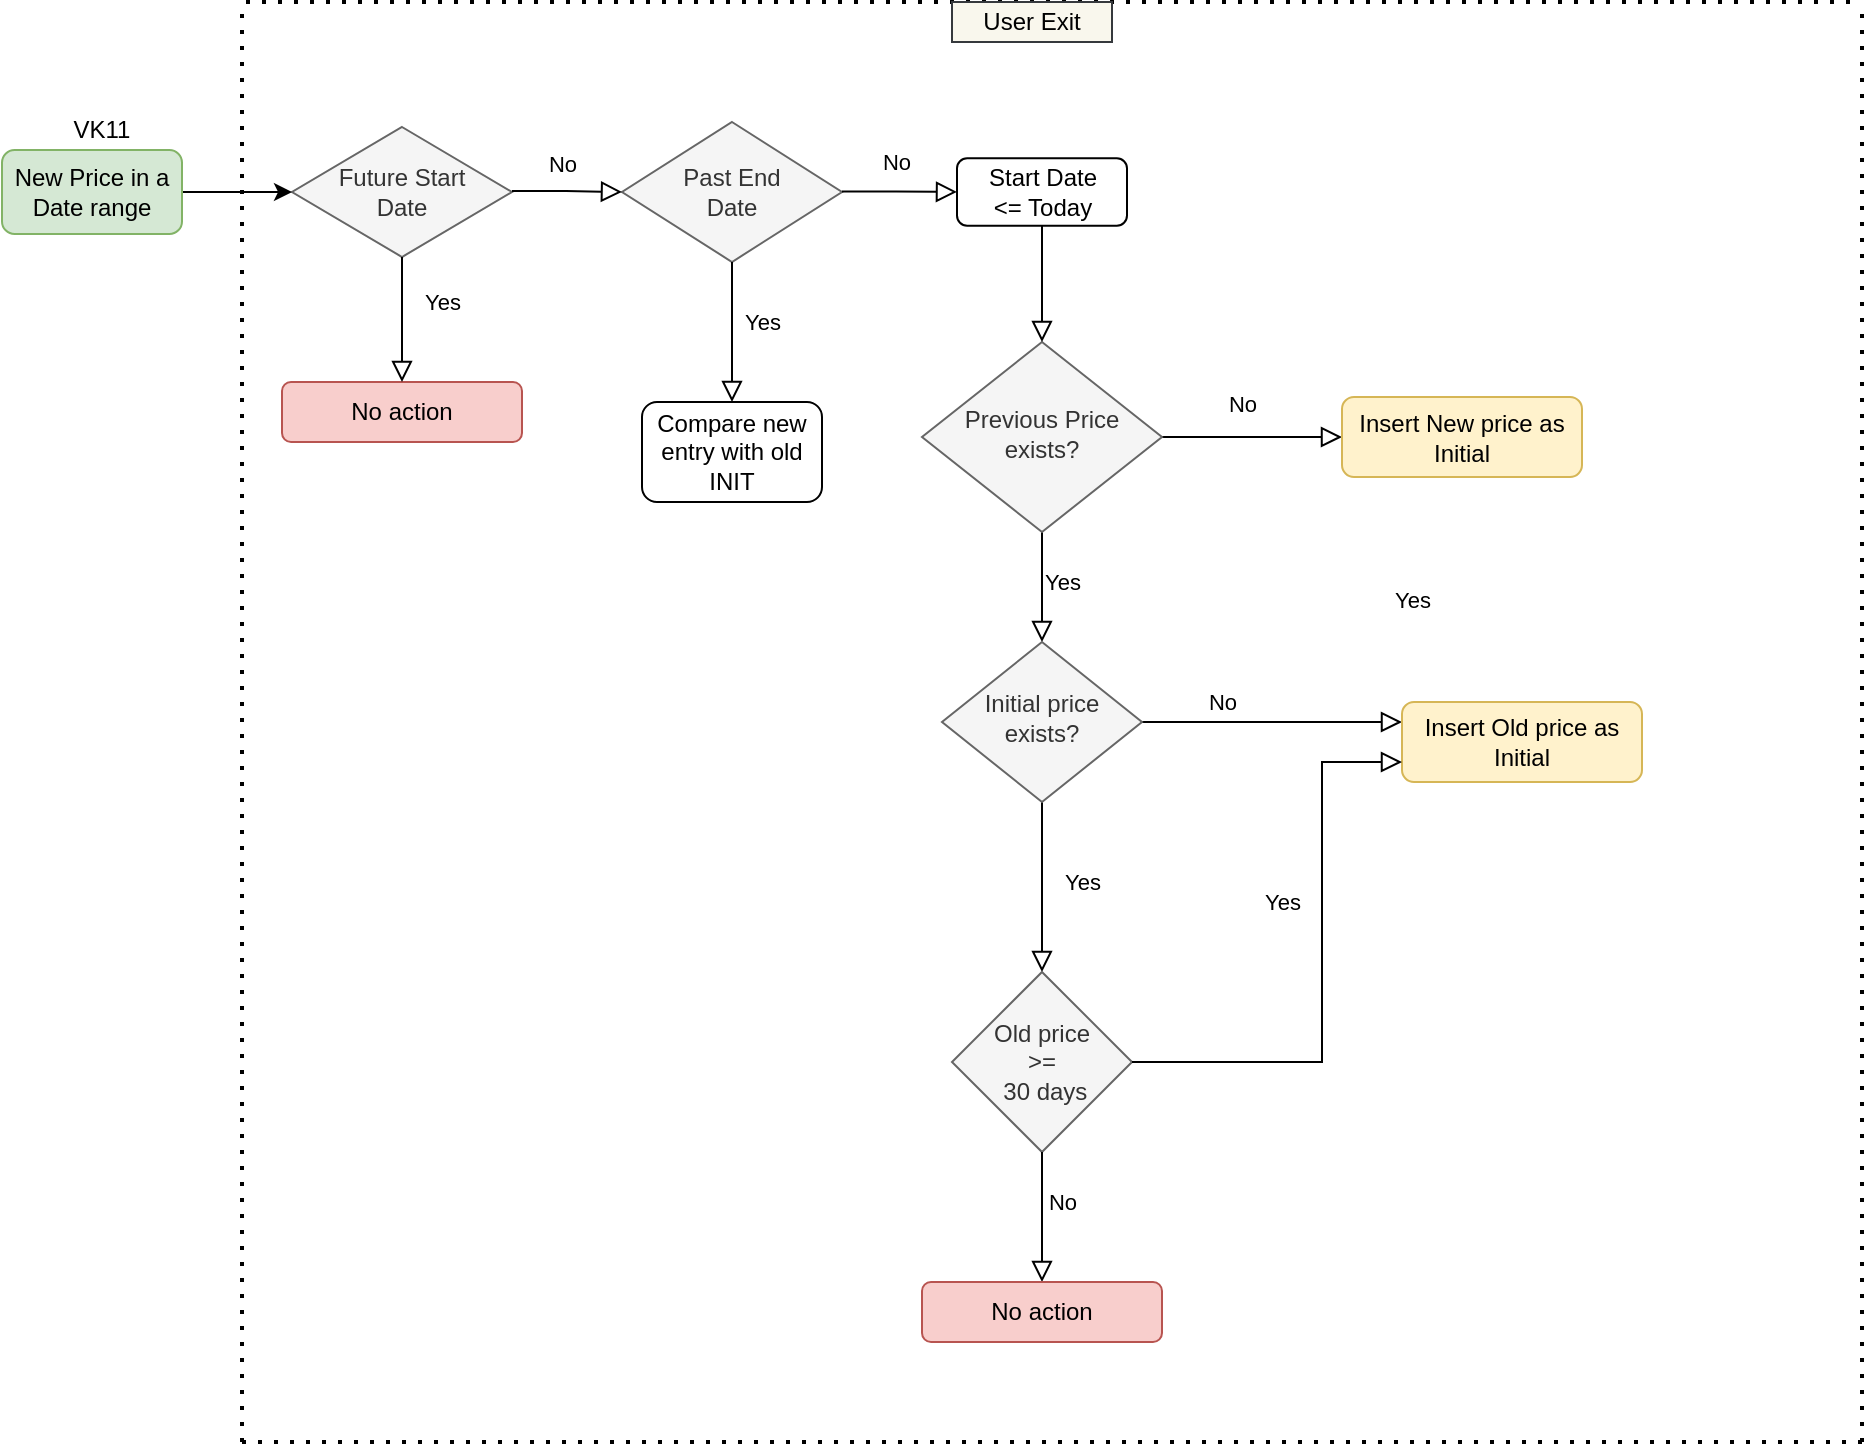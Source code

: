 <mxfile version="14.9.1" type="github">
  <diagram id="C5RBs43oDa-KdzZeNtuy" name="Page-1">
    <mxGraphModel dx="2069" dy="1831" grid="1" gridSize="10" guides="1" tooltips="1" connect="1" arrows="1" fold="1" page="1" pageScale="1" pageWidth="827" pageHeight="1169" math="0" shadow="0">
      <root>
        <mxCell id="WIyWlLk6GJQsqaUBKTNV-0" />
        <mxCell id="WIyWlLk6GJQsqaUBKTNV-1" parent="WIyWlLk6GJQsqaUBKTNV-0" />
        <mxCell id="WIyWlLk6GJQsqaUBKTNV-3" value="Start Date &lt;br&gt;&amp;lt;= Today" style="rounded=1;whiteSpace=wrap;html=1;fontSize=12;glass=0;strokeWidth=1;shadow=0;" parent="WIyWlLk6GJQsqaUBKTNV-1" vertex="1">
          <mxGeometry x="167.5" y="78.12" width="85" height="33.75" as="geometry" />
        </mxCell>
        <mxCell id="WIyWlLk6GJQsqaUBKTNV-4" value="Yes" style="rounded=0;html=1;jettySize=auto;orthogonalLoop=1;fontSize=11;endArrow=block;endFill=0;endSize=8;strokeWidth=1;shadow=0;labelBackgroundColor=none;edgeStyle=orthogonalEdgeStyle;" parent="WIyWlLk6GJQsqaUBKTNV-1" source="WIyWlLk6GJQsqaUBKTNV-6" target="WIyWlLk6GJQsqaUBKTNV-10" edge="1">
          <mxGeometry x="-1" y="-321" relative="1" as="geometry">
            <mxPoint x="21" y="-115" as="offset" />
          </mxGeometry>
        </mxCell>
        <mxCell id="WIyWlLk6GJQsqaUBKTNV-5" value="No" style="edgeStyle=orthogonalEdgeStyle;rounded=0;html=1;jettySize=auto;orthogonalLoop=1;fontSize=11;endArrow=block;endFill=0;endSize=8;strokeWidth=1;shadow=0;labelBackgroundColor=none;" parent="WIyWlLk6GJQsqaUBKTNV-1" source="WIyWlLk6GJQsqaUBKTNV-6" target="WIyWlLk6GJQsqaUBKTNV-7" edge="1">
          <mxGeometry x="-0.111" y="18" relative="1" as="geometry">
            <mxPoint y="1" as="offset" />
          </mxGeometry>
        </mxCell>
        <mxCell id="WIyWlLk6GJQsqaUBKTNV-6" value="Previous Price exists?" style="rhombus;whiteSpace=wrap;html=1;shadow=0;fontFamily=Helvetica;fontSize=12;align=center;strokeWidth=1;spacing=6;spacingTop=-4;fillColor=#f5f5f5;strokeColor=#666666;fontColor=#333333;" parent="WIyWlLk6GJQsqaUBKTNV-1" vertex="1">
          <mxGeometry x="150" y="170" width="120" height="95" as="geometry" />
        </mxCell>
        <mxCell id="WIyWlLk6GJQsqaUBKTNV-7" value="Insert New price as Initial" style="rounded=1;whiteSpace=wrap;html=1;fontSize=12;glass=0;strokeWidth=1;shadow=0;fillColor=#fff2cc;strokeColor=#d6b656;" parent="WIyWlLk6GJQsqaUBKTNV-1" vertex="1">
          <mxGeometry x="360" y="197.5" width="120" height="40" as="geometry" />
        </mxCell>
        <mxCell id="WIyWlLk6GJQsqaUBKTNV-8" value="No" style="rounded=0;html=1;jettySize=auto;orthogonalLoop=1;fontSize=11;endArrow=block;endFill=0;endSize=8;strokeWidth=1;shadow=0;labelBackgroundColor=none;edgeStyle=orthogonalEdgeStyle;entryX=0.5;entryY=0;entryDx=0;entryDy=0;" parent="WIyWlLk6GJQsqaUBKTNV-1" source="WIyWlLk6GJQsqaUBKTNV-10" edge="1" target="puUOUJRcIxCyxZQvcFH1-1">
          <mxGeometry x="-1" y="103" relative="1" as="geometry">
            <mxPoint x="-13" y="-50" as="offset" />
            <mxPoint x="210" y="490" as="targetPoint" />
          </mxGeometry>
        </mxCell>
        <mxCell id="WIyWlLk6GJQsqaUBKTNV-9" value="Yes" style="edgeStyle=orthogonalEdgeStyle;rounded=0;html=1;jettySize=auto;orthogonalLoop=1;fontSize=11;endArrow=block;endFill=0;endSize=8;strokeWidth=1;shadow=0;labelBackgroundColor=none;" parent="WIyWlLk6GJQsqaUBKTNV-1" source="WIyWlLk6GJQsqaUBKTNV-10" target="WIyWlLk6GJQsqaUBKTNV-12" edge="1">
          <mxGeometry x="-1" y="-85" relative="1" as="geometry">
            <mxPoint x="-30" y="-5" as="offset" />
            <Array as="points">
              <mxPoint x="360" y="360" />
              <mxPoint x="360" y="360" />
            </Array>
          </mxGeometry>
        </mxCell>
        <mxCell id="WIyWlLk6GJQsqaUBKTNV-10" value="Initial price exists?" style="rhombus;whiteSpace=wrap;html=1;shadow=0;fontFamily=Helvetica;fontSize=12;align=center;strokeWidth=1;spacing=6;spacingTop=-4;fillColor=#f5f5f5;strokeColor=#666666;fontColor=#333333;" parent="WIyWlLk6GJQsqaUBKTNV-1" vertex="1">
          <mxGeometry x="160" y="320" width="100" height="80" as="geometry" />
        </mxCell>
        <mxCell id="WIyWlLk6GJQsqaUBKTNV-12" value="Insert Old price as Initial" style="rounded=1;whiteSpace=wrap;html=1;fontSize=12;glass=0;strokeWidth=1;shadow=0;fillColor=#fff2cc;strokeColor=#d6b656;" parent="WIyWlLk6GJQsqaUBKTNV-1" vertex="1">
          <mxGeometry x="390" y="350" width="120" height="40" as="geometry" />
        </mxCell>
        <mxCell id="1uFGDJ0BJzNzpiRpG4Sb-0" value="Future Start&lt;br&gt;Date" style="rhombus;whiteSpace=wrap;html=1;fontSize=12;glass=0;strokeWidth=1;shadow=0;fillColor=#f5f5f5;strokeColor=#666666;fontColor=#333333;" parent="WIyWlLk6GJQsqaUBKTNV-1" vertex="1">
          <mxGeometry x="-165" y="62.5" width="110" height="65" as="geometry" />
        </mxCell>
        <mxCell id="1uFGDJ0BJzNzpiRpG4Sb-1" value="No action" style="whiteSpace=wrap;html=1;rounded=1;shadow=0;strokeWidth=1;glass=0;fillColor=#f8cecc;strokeColor=#b85450;" parent="WIyWlLk6GJQsqaUBKTNV-1" vertex="1">
          <mxGeometry x="-170" y="190" width="120" height="30" as="geometry" />
        </mxCell>
        <mxCell id="1uFGDJ0BJzNzpiRpG4Sb-3" value="Past End&lt;br&gt;Date" style="rhombus;whiteSpace=wrap;html=1;fontSize=12;glass=0;strokeWidth=1;shadow=0;fillColor=#f5f5f5;strokeColor=#666666;fontColor=#333333;" parent="WIyWlLk6GJQsqaUBKTNV-1" vertex="1">
          <mxGeometry y="60" width="110" height="70" as="geometry" />
        </mxCell>
        <mxCell id="1uFGDJ0BJzNzpiRpG4Sb-4" value="Compare new entry with old INIT" style="whiteSpace=wrap;html=1;rounded=1;shadow=0;strokeWidth=1;glass=0;" parent="WIyWlLk6GJQsqaUBKTNV-1" vertex="1">
          <mxGeometry x="10" y="200" width="90" height="50" as="geometry" />
        </mxCell>
        <mxCell id="puUOUJRcIxCyxZQvcFH1-1" value="Old price &lt;br&gt;&amp;gt;=&lt;br&gt;&amp;nbsp;30 days" style="rhombus;whiteSpace=wrap;html=1;fillColor=#f5f5f5;strokeColor=#666666;fontColor=#333333;" parent="WIyWlLk6GJQsqaUBKTNV-1" vertex="1">
          <mxGeometry x="165" y="485" width="90" height="90" as="geometry" />
        </mxCell>
        <mxCell id="puUOUJRcIxCyxZQvcFH1-7" value="Yes" style="edgeStyle=orthogonalEdgeStyle;rounded=0;html=1;jettySize=auto;orthogonalLoop=1;fontSize=11;endArrow=block;endFill=0;endSize=8;strokeWidth=1;shadow=0;labelBackgroundColor=none;" parent="WIyWlLk6GJQsqaUBKTNV-1" edge="1">
          <mxGeometry x="0.228" y="20" relative="1" as="geometry">
            <mxPoint as="offset" />
            <mxPoint x="255" y="530" as="sourcePoint" />
            <mxPoint x="390" y="380" as="targetPoint" />
            <Array as="points">
              <mxPoint x="350" y="530" />
              <mxPoint x="350" y="380" />
            </Array>
          </mxGeometry>
        </mxCell>
        <mxCell id="puUOUJRcIxCyxZQvcFH1-8" value="No" style="rounded=0;html=1;jettySize=auto;orthogonalLoop=1;fontSize=11;endArrow=block;endFill=0;endSize=8;strokeWidth=1;shadow=0;labelBackgroundColor=none;edgeStyle=orthogonalEdgeStyle;exitX=0.5;exitY=1;exitDx=0;exitDy=0;entryX=0.5;entryY=0;entryDx=0;entryDy=0;" parent="WIyWlLk6GJQsqaUBKTNV-1" source="puUOUJRcIxCyxZQvcFH1-1" target="puUOUJRcIxCyxZQvcFH1-22" edge="1">
          <mxGeometry x="-0.231" y="10" relative="1" as="geometry">
            <mxPoint as="offset" />
            <mxPoint x="209.58" y="588" as="sourcePoint" />
            <mxPoint x="209.58" y="678" as="targetPoint" />
          </mxGeometry>
        </mxCell>
        <mxCell id="puUOUJRcIxCyxZQvcFH1-14" value="No" style="edgeStyle=orthogonalEdgeStyle;rounded=0;html=1;jettySize=auto;orthogonalLoop=1;fontSize=11;endArrow=block;endFill=0;endSize=8;strokeWidth=1;shadow=0;labelBackgroundColor=none;" parent="WIyWlLk6GJQsqaUBKTNV-1" edge="1">
          <mxGeometry x="-0.091" y="14" relative="1" as="geometry">
            <mxPoint as="offset" />
            <mxPoint x="-55" y="94.5" as="sourcePoint" />
            <mxPoint y="95" as="targetPoint" />
            <Array as="points">
              <mxPoint x="-28" y="94" />
              <mxPoint y="95" />
            </Array>
          </mxGeometry>
        </mxCell>
        <mxCell id="puUOUJRcIxCyxZQvcFH1-15" value="No" style="edgeStyle=orthogonalEdgeStyle;rounded=0;html=1;jettySize=auto;orthogonalLoop=1;fontSize=11;endArrow=block;endFill=0;endSize=8;strokeWidth=1;shadow=0;labelBackgroundColor=none;entryX=0;entryY=0.5;entryDx=0;entryDy=0;" parent="WIyWlLk6GJQsqaUBKTNV-1" target="WIyWlLk6GJQsqaUBKTNV-3" edge="1">
          <mxGeometry x="-0.058" y="15" relative="1" as="geometry">
            <mxPoint as="offset" />
            <mxPoint x="110" y="94.71" as="sourcePoint" />
            <mxPoint x="150" y="95" as="targetPoint" />
            <Array as="points">
              <mxPoint x="137" y="95" />
            </Array>
          </mxGeometry>
        </mxCell>
        <mxCell id="puUOUJRcIxCyxZQvcFH1-17" value="Yes" style="rounded=0;html=1;jettySize=auto;orthogonalLoop=1;fontSize=11;endArrow=block;endFill=0;endSize=8;strokeWidth=1;shadow=0;labelBackgroundColor=none;edgeStyle=orthogonalEdgeStyle;entryX=0.5;entryY=0;entryDx=0;entryDy=0;exitX=0.5;exitY=1;exitDx=0;exitDy=0;" parent="WIyWlLk6GJQsqaUBKTNV-1" source="1uFGDJ0BJzNzpiRpG4Sb-0" target="1uFGDJ0BJzNzpiRpG4Sb-1" edge="1">
          <mxGeometry x="0.04" y="180" relative="1" as="geometry">
            <mxPoint as="offset" />
            <mxPoint x="-110.29" y="130" as="sourcePoint" />
            <mxPoint x="-110.29" y="185" as="targetPoint" />
          </mxGeometry>
        </mxCell>
        <mxCell id="puUOUJRcIxCyxZQvcFH1-19" value="Yes" style="rounded=0;html=1;jettySize=auto;orthogonalLoop=1;fontSize=11;endArrow=block;endFill=0;endSize=8;strokeWidth=1;shadow=0;labelBackgroundColor=none;edgeStyle=orthogonalEdgeStyle;exitX=0.5;exitY=1;exitDx=0;exitDy=0;entryX=0.5;entryY=0;entryDx=0;entryDy=0;" parent="WIyWlLk6GJQsqaUBKTNV-1" source="WIyWlLk6GJQsqaUBKTNV-3" target="WIyWlLk6GJQsqaUBKTNV-6" edge="1">
          <mxGeometry x="1" y="120" relative="1" as="geometry">
            <mxPoint x="-110" y="120" as="offset" />
            <mxPoint x="220" y="275" as="sourcePoint" />
            <mxPoint x="310" y="180" as="targetPoint" />
          </mxGeometry>
        </mxCell>
        <mxCell id="puUOUJRcIxCyxZQvcFH1-20" value="Yes" style="rounded=0;html=1;jettySize=auto;orthogonalLoop=1;fontSize=11;endArrow=block;endFill=0;endSize=8;strokeWidth=1;shadow=0;labelBackgroundColor=none;edgeStyle=orthogonalEdgeStyle;entryX=0.5;entryY=0;entryDx=0;entryDy=0;exitX=0.5;exitY=1;exitDx=0;exitDy=0;" parent="WIyWlLk6GJQsqaUBKTNV-1" source="1uFGDJ0BJzNzpiRpG4Sb-3" target="1uFGDJ0BJzNzpiRpG4Sb-4" edge="1">
          <mxGeometry x="1" y="354" relative="1" as="geometry">
            <mxPoint x="-14" y="99" as="offset" />
            <mxPoint x="60" y="140" as="sourcePoint" />
            <mxPoint x="-100" y="200" as="targetPoint" />
            <Array as="points">
              <mxPoint x="55" y="180" />
              <mxPoint x="55" y="180" />
            </Array>
          </mxGeometry>
        </mxCell>
        <mxCell id="puUOUJRcIxCyxZQvcFH1-22" value="No action" style="whiteSpace=wrap;html=1;rounded=1;shadow=0;strokeWidth=1;glass=0;fillColor=#f8cecc;strokeColor=#b85450;" parent="WIyWlLk6GJQsqaUBKTNV-1" vertex="1">
          <mxGeometry x="150" y="640" width="120" height="30" as="geometry" />
        </mxCell>
        <mxCell id="puUOUJRcIxCyxZQvcFH1-27" value="" style="edgeStyle=orthogonalEdgeStyle;rounded=0;orthogonalLoop=1;jettySize=auto;html=1;" parent="WIyWlLk6GJQsqaUBKTNV-1" source="puUOUJRcIxCyxZQvcFH1-26" target="1uFGDJ0BJzNzpiRpG4Sb-0" edge="1">
          <mxGeometry relative="1" as="geometry" />
        </mxCell>
        <mxCell id="puUOUJRcIxCyxZQvcFH1-26" value="New Price in a Date range" style="rounded=1;whiteSpace=wrap;html=1;fillColor=#d5e8d4;strokeColor=#82b366;" parent="WIyWlLk6GJQsqaUBKTNV-1" vertex="1">
          <mxGeometry x="-310" y="74" width="90" height="42" as="geometry" />
        </mxCell>
        <mxCell id="puUOUJRcIxCyxZQvcFH1-29" value="VK11" style="text;html=1;strokeColor=none;fillColor=none;align=center;verticalAlign=middle;whiteSpace=wrap;rounded=0;" parent="WIyWlLk6GJQsqaUBKTNV-1" vertex="1">
          <mxGeometry x="-280" y="54" width="40" height="20" as="geometry" />
        </mxCell>
        <mxCell id="puUOUJRcIxCyxZQvcFH1-31" value="" style="endArrow=none;dashed=1;html=1;dashPattern=1 3;strokeWidth=2;" parent="WIyWlLk6GJQsqaUBKTNV-1" edge="1">
          <mxGeometry width="50" height="50" relative="1" as="geometry">
            <mxPoint x="-190" y="720" as="sourcePoint" />
            <mxPoint x="-190" as="targetPoint" />
          </mxGeometry>
        </mxCell>
        <mxCell id="puUOUJRcIxCyxZQvcFH1-32" value="" style="endArrow=none;dashed=1;html=1;dashPattern=1 3;strokeWidth=2;" parent="WIyWlLk6GJQsqaUBKTNV-1" edge="1">
          <mxGeometry width="50" height="50" relative="1" as="geometry">
            <mxPoint x="-190" y="720" as="sourcePoint" />
            <mxPoint x="620" y="720" as="targetPoint" />
          </mxGeometry>
        </mxCell>
        <mxCell id="puUOUJRcIxCyxZQvcFH1-33" value="" style="endArrow=none;dashed=1;html=1;dashPattern=1 3;strokeWidth=2;" parent="WIyWlLk6GJQsqaUBKTNV-1" edge="1">
          <mxGeometry width="50" height="50" relative="1" as="geometry">
            <mxPoint x="620" y="720" as="sourcePoint" />
            <mxPoint x="620" as="targetPoint" />
          </mxGeometry>
        </mxCell>
        <mxCell id="puUOUJRcIxCyxZQvcFH1-34" value="" style="endArrow=none;dashed=1;html=1;dashPattern=1 3;strokeWidth=2;" parent="WIyWlLk6GJQsqaUBKTNV-1" edge="1">
          <mxGeometry width="50" height="50" relative="1" as="geometry">
            <mxPoint x="-188" as="sourcePoint" />
            <mxPoint x="620" as="targetPoint" />
          </mxGeometry>
        </mxCell>
        <mxCell id="puUOUJRcIxCyxZQvcFH1-35" value="User Exit" style="text;html=1;fillColor=#f9f7ed;align=center;verticalAlign=middle;whiteSpace=wrap;rounded=0;strokeColor=#36393d;" parent="WIyWlLk6GJQsqaUBKTNV-1" vertex="1">
          <mxGeometry x="165" width="80" height="20" as="geometry" />
        </mxCell>
      </root>
    </mxGraphModel>
  </diagram>
</mxfile>
